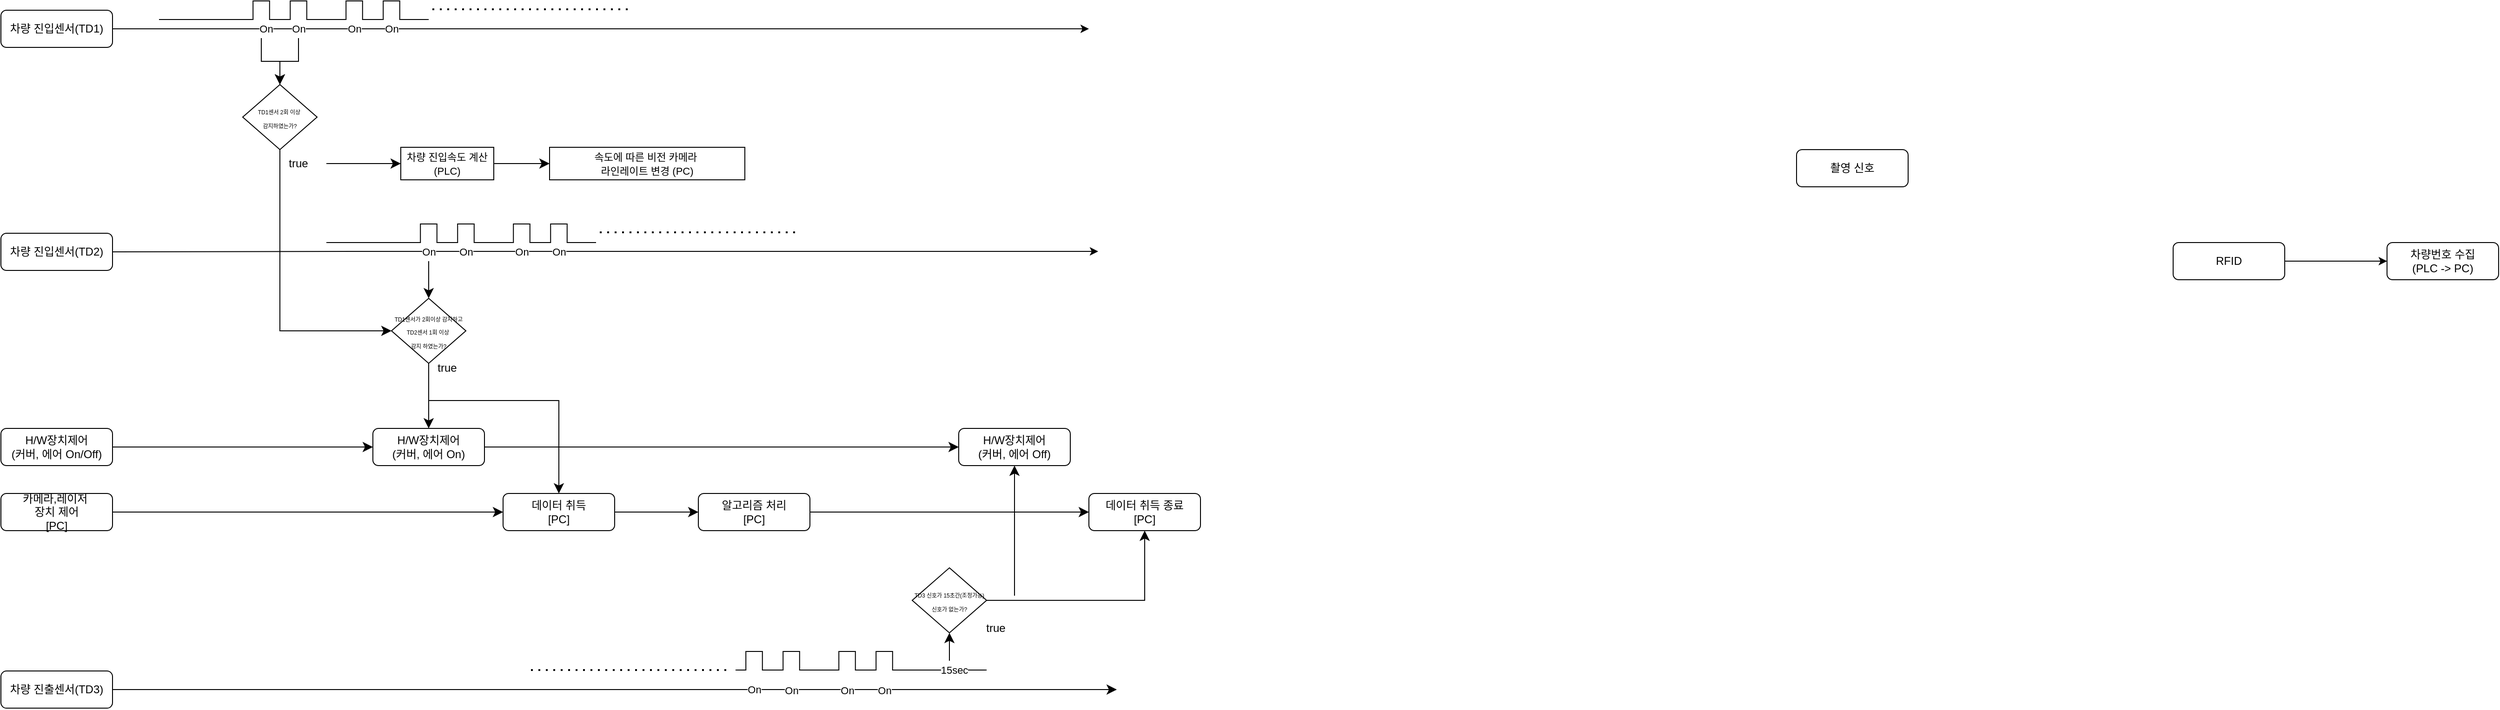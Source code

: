<mxfile version="24.1.0" type="github">
  <diagram id="C5RBs43oDa-KdzZeNtuy" name="Page-1">
    <mxGraphModel dx="3044" dy="1513" grid="1" gridSize="10" guides="1" tooltips="1" connect="1" arrows="1" fold="1" page="1" pageScale="1" pageWidth="1654" pageHeight="1169" math="0" shadow="0">
      <root>
        <mxCell id="WIyWlLk6GJQsqaUBKTNV-0" />
        <mxCell id="WIyWlLk6GJQsqaUBKTNV-1" parent="WIyWlLk6GJQsqaUBKTNV-0" />
        <mxCell id="d-SfqXELiStaK_II9taB-17" value="" style="endArrow=classic;html=1;rounded=0;exitX=1;exitY=0.5;exitDx=0;exitDy=0;" parent="WIyWlLk6GJQsqaUBKTNV-1" source="WIyWlLk6GJQsqaUBKTNV-3" edge="1">
          <mxGeometry relative="1" as="geometry">
            <mxPoint x="200" y="150" as="sourcePoint" />
            <mxPoint x="1220" y="160" as="targetPoint" />
            <Array as="points">
              <mxPoint x="420" y="160" />
            </Array>
          </mxGeometry>
        </mxCell>
        <mxCell id="d-SfqXELiStaK_II9taB-18" value="On" style="edgeLabel;resizable=0;html=1;;align=center;verticalAlign=middle;" parent="d-SfqXELiStaK_II9taB-17" connectable="0" vertex="1">
          <mxGeometry relative="1" as="geometry">
            <mxPoint x="-360" as="offset" />
          </mxGeometry>
        </mxCell>
        <mxCell id="od7EJ2l3Azk4Jus7VTNN-4" value="" style="pointerEvents=1;verticalLabelPosition=bottom;shadow=0;dashed=0;align=center;html=1;verticalAlign=top;shape=mxgraph.electrical.waveforms.pulse_1;" parent="WIyWlLk6GJQsqaUBKTNV-1" vertex="1">
          <mxGeometry x="310" y="130" width="40" height="20" as="geometry" />
        </mxCell>
        <mxCell id="od7EJ2l3Azk4Jus7VTNN-10" value="" style="pointerEvents=1;verticalLabelPosition=bottom;shadow=0;dashed=0;align=center;html=1;verticalAlign=top;shape=mxgraph.electrical.waveforms.pulse_1;" parent="WIyWlLk6GJQsqaUBKTNV-1" vertex="1">
          <mxGeometry x="350" y="130" width="40" height="20" as="geometry" />
        </mxCell>
        <mxCell id="od7EJ2l3Azk4Jus7VTNN-11" value="" style="pointerEvents=1;verticalLabelPosition=bottom;shadow=0;dashed=0;align=center;html=1;verticalAlign=top;shape=mxgraph.electrical.waveforms.pulse_1;" parent="WIyWlLk6GJQsqaUBKTNV-1" vertex="1">
          <mxGeometry x="410" y="130" width="40" height="20" as="geometry" />
        </mxCell>
        <mxCell id="od7EJ2l3Azk4Jus7VTNN-13" value="" style="endArrow=none;html=1;strokeWidth=1;rounded=0;" parent="WIyWlLk6GJQsqaUBKTNV-1" edge="1">
          <mxGeometry width="100" relative="1" as="geometry">
            <mxPoint x="390" y="150" as="sourcePoint" />
            <mxPoint x="410" y="150" as="targetPoint" />
          </mxGeometry>
        </mxCell>
        <mxCell id="od7EJ2l3Azk4Jus7VTNN-17" value="" style="pointerEvents=1;verticalLabelPosition=bottom;shadow=0;dashed=0;align=center;html=1;verticalAlign=top;shape=mxgraph.electrical.waveforms.pulse_1;" parent="WIyWlLk6GJQsqaUBKTNV-1" vertex="1">
          <mxGeometry x="450" y="130" width="40" height="20" as="geometry" />
        </mxCell>
        <mxCell id="od7EJ2l3Azk4Jus7VTNN-23" value="" style="endArrow=none;html=1;strokeWidth=1;rounded=0;" parent="WIyWlLk6GJQsqaUBKTNV-1" edge="1">
          <mxGeometry width="100" relative="1" as="geometry">
            <mxPoint x="490" y="150" as="sourcePoint" />
            <mxPoint x="510" y="150" as="targetPoint" />
          </mxGeometry>
        </mxCell>
        <mxCell id="od7EJ2l3Azk4Jus7VTNN-32" value="" style="endArrow=none;dashed=1;html=1;dashPattern=1 3;strokeWidth=2;rounded=0;" parent="WIyWlLk6GJQsqaUBKTNV-1" edge="1">
          <mxGeometry width="50" height="50" relative="1" as="geometry">
            <mxPoint x="514" y="139.05" as="sourcePoint" />
            <mxPoint x="724" y="139.05" as="targetPoint" />
          </mxGeometry>
        </mxCell>
        <mxCell id="od7EJ2l3Azk4Jus7VTNN-38" value="" style="endArrow=none;html=1;strokeWidth=1;rounded=0;" parent="WIyWlLk6GJQsqaUBKTNV-1" edge="1">
          <mxGeometry width="100" relative="1" as="geometry">
            <mxPoint x="220" y="150" as="sourcePoint" />
            <mxPoint x="310" y="150" as="targetPoint" />
          </mxGeometry>
        </mxCell>
        <mxCell id="od7EJ2l3Azk4Jus7VTNN-60" value="On" style="edgeLabel;resizable=0;html=1;;align=center;verticalAlign=middle;" parent="WIyWlLk6GJQsqaUBKTNV-1" connectable="0" vertex="1">
          <mxGeometry x="370.0" y="160" as="geometry" />
        </mxCell>
        <mxCell id="od7EJ2l3Azk4Jus7VTNN-70" value="" style="edgeStyle=elbowEdgeStyle;elbow=vertical;endArrow=classic;html=1;curved=0;rounded=0;endSize=8;startSize=8;entryX=0.5;entryY=0;entryDx=0;entryDy=0;" parent="WIyWlLk6GJQsqaUBKTNV-1" target="od7EJ2l3Azk4Jus7VTNN-61" edge="1">
          <mxGeometry width="50" height="50" relative="1" as="geometry">
            <mxPoint x="330" y="170" as="sourcePoint" />
            <mxPoint x="570" y="150" as="targetPoint" />
          </mxGeometry>
        </mxCell>
        <mxCell id="od7EJ2l3Azk4Jus7VTNN-75" value="" style="edgeStyle=elbowEdgeStyle;elbow=vertical;endArrow=classic;html=1;curved=0;rounded=0;endSize=8;startSize=8;entryX=0.5;entryY=0;entryDx=0;entryDy=0;" parent="WIyWlLk6GJQsqaUBKTNV-1" target="od7EJ2l3Azk4Jus7VTNN-61" edge="1">
          <mxGeometry width="50" height="50" relative="1" as="geometry">
            <mxPoint x="370" y="170" as="sourcePoint" />
            <mxPoint x="360" y="270" as="targetPoint" />
          </mxGeometry>
        </mxCell>
        <mxCell id="od7EJ2l3Azk4Jus7VTNN-61" value="&lt;font style=&quot;font-size: 6px;&quot;&gt;&lt;font style=&quot;&quot;&gt;TD1센서 2회 이상&lt;/font&gt;&lt;font style=&quot;&quot;&gt;&amp;nbsp;&lt;/font&gt;&lt;/font&gt;&lt;div&gt;&lt;font style=&quot;font-size: 6px;&quot;&gt;&lt;font style=&quot;&quot;&gt;감지하였는가?&lt;/font&gt;&lt;/font&gt;&lt;/div&gt;" style="rhombus;whiteSpace=wrap;html=1;" parent="WIyWlLk6GJQsqaUBKTNV-1" vertex="1">
          <mxGeometry x="310" y="220" width="80" height="70" as="geometry" />
        </mxCell>
        <mxCell id="od7EJ2l3Azk4Jus7VTNN-80" value="" style="edgeStyle=elbowEdgeStyle;elbow=horizontal;endArrow=classic;html=1;curved=0;rounded=0;endSize=8;startSize=8;entryX=0;entryY=0.5;entryDx=0;entryDy=0;exitX=0.5;exitY=1;exitDx=0;exitDy=0;" parent="WIyWlLk6GJQsqaUBKTNV-1" source="od7EJ2l3Azk4Jus7VTNN-61" target="od7EJ2l3Azk4Jus7VTNN-82" edge="1">
          <mxGeometry width="50" height="50" relative="1" as="geometry">
            <mxPoint x="520" y="280" as="sourcePoint" />
            <mxPoint x="470" y="390" as="targetPoint" />
            <Array as="points">
              <mxPoint x="350" y="320" />
            </Array>
          </mxGeometry>
        </mxCell>
        <mxCell id="aG1-ByMzvxCgiSfjzz7w-16" style="edgeStyle=none;curved=1;rounded=0;orthogonalLoop=1;jettySize=auto;html=1;entryX=0.5;entryY=0;entryDx=0;entryDy=0;fontSize=12;startSize=8;endSize=8;" edge="1" parent="WIyWlLk6GJQsqaUBKTNV-1" source="od7EJ2l3Azk4Jus7VTNN-82" target="d-SfqXELiStaK_II9taB-22">
          <mxGeometry relative="1" as="geometry" />
        </mxCell>
        <mxCell id="od7EJ2l3Azk4Jus7VTNN-82" value="&lt;font style=&quot;font-size: 6px;&quot;&gt;TD1센서가 2회이상 감지하고TD2센서 1회 이상&amp;nbsp;&lt;/font&gt;&lt;div&gt;&lt;font style=&quot;font-size: 6px;&quot;&gt;감지 하였는가?&lt;/font&gt;&lt;/div&gt;" style="rhombus;whiteSpace=wrap;html=1;" parent="WIyWlLk6GJQsqaUBKTNV-1" vertex="1">
          <mxGeometry x="470" y="450" width="80" height="70" as="geometry" />
        </mxCell>
        <mxCell id="od7EJ2l3Azk4Jus7VTNN-88" value="true" style="text;html=1;align=center;verticalAlign=middle;whiteSpace=wrap;rounded=0;" parent="WIyWlLk6GJQsqaUBKTNV-1" vertex="1">
          <mxGeometry x="340" y="290" width="60" height="30" as="geometry" />
        </mxCell>
        <mxCell id="aG1-ByMzvxCgiSfjzz7w-0" value="" style="endArrow=classic;html=1;rounded=0;fontSize=12;startSize=8;endSize=8;curved=1;exitX=1;exitY=0.5;exitDx=0;exitDy=0;entryX=0;entryY=0.5;entryDx=0;entryDy=0;" edge="1" parent="WIyWlLk6GJQsqaUBKTNV-1" source="od7EJ2l3Azk4Jus7VTNN-88" target="aG1-ByMzvxCgiSfjzz7w-1">
          <mxGeometry width="50" height="50" relative="1" as="geometry">
            <mxPoint x="410" y="320" as="sourcePoint" />
            <mxPoint x="490" y="305" as="targetPoint" />
          </mxGeometry>
        </mxCell>
        <mxCell id="aG1-ByMzvxCgiSfjzz7w-1" value="&lt;font style=&quot;font-size: 11px;&quot;&gt;차량 진입속도 계산&lt;br&gt;(PLC)&lt;/font&gt;" style="rounded=0;whiteSpace=wrap;html=1;" vertex="1" parent="WIyWlLk6GJQsqaUBKTNV-1">
          <mxGeometry x="480" y="287.5" width="100" height="35" as="geometry" />
        </mxCell>
        <mxCell id="aG1-ByMzvxCgiSfjzz7w-6" value="" style="endArrow=classic;html=1;rounded=0;fontSize=12;startSize=8;endSize=8;curved=1;exitX=1;exitY=0.5;exitDx=0;exitDy=0;entryX=0;entryY=0.5;entryDx=0;entryDy=0;" edge="1" parent="WIyWlLk6GJQsqaUBKTNV-1" source="aG1-ByMzvxCgiSfjzz7w-1" target="aG1-ByMzvxCgiSfjzz7w-7">
          <mxGeometry width="50" height="50" relative="1" as="geometry">
            <mxPoint x="410" y="315" as="sourcePoint" />
            <mxPoint x="630" y="305" as="targetPoint" />
          </mxGeometry>
        </mxCell>
        <mxCell id="aG1-ByMzvxCgiSfjzz7w-7" value="&lt;font style=&quot;font-size: 11px;&quot;&gt;속도에 따른 비전 카메라&amp;nbsp;&lt;/font&gt;&lt;div&gt;&lt;font style=&quot;font-size: 11px;&quot;&gt;라인레이트 변경 (PC)&lt;/font&gt;&lt;/div&gt;" style="rounded=0;whiteSpace=wrap;html=1;" vertex="1" parent="WIyWlLk6GJQsqaUBKTNV-1">
          <mxGeometry x="640" y="287.5" width="210" height="35" as="geometry" />
        </mxCell>
        <mxCell id="aG1-ByMzvxCgiSfjzz7w-38" value="" style="edgeStyle=none;curved=1;rounded=0;orthogonalLoop=1;jettySize=auto;html=1;fontSize=12;startSize=8;endSize=8;" edge="1" parent="WIyWlLk6GJQsqaUBKTNV-1" source="aG1-ByMzvxCgiSfjzz7w-30" target="aG1-ByMzvxCgiSfjzz7w-37">
          <mxGeometry relative="1" as="geometry" />
        </mxCell>
        <mxCell id="aG1-ByMzvxCgiSfjzz7w-30" value="데이터 취득&lt;br&gt;[PC]" style="rounded=1;whiteSpace=wrap;html=1;fontSize=12;glass=0;strokeWidth=1;shadow=0;" vertex="1" parent="WIyWlLk6GJQsqaUBKTNV-1">
          <mxGeometry x="590" y="660" width="120" height="40" as="geometry" />
        </mxCell>
        <mxCell id="aG1-ByMzvxCgiSfjzz7w-31" value="" style="edgeStyle=none;curved=1;rounded=0;orthogonalLoop=1;jettySize=auto;html=1;fontSize=12;startSize=8;endSize=8;" edge="1" parent="WIyWlLk6GJQsqaUBKTNV-1" source="aG1-ByMzvxCgiSfjzz7w-29" target="aG1-ByMzvxCgiSfjzz7w-30">
          <mxGeometry relative="1" as="geometry" />
        </mxCell>
        <mxCell id="d-SfqXELiStaK_II9taB-10" value="촬영 신호" style="rounded=1;whiteSpace=wrap;html=1;fontSize=12;glass=0;strokeWidth=1;shadow=0;" parent="WIyWlLk6GJQsqaUBKTNV-1" vertex="1">
          <mxGeometry x="1981" y="290" width="120" height="40" as="geometry" />
        </mxCell>
        <mxCell id="WIyWlLk6GJQsqaUBKTNV-3" value="차량 진입센서(TD1)" style="rounded=1;whiteSpace=wrap;html=1;fontSize=12;glass=0;strokeWidth=1;shadow=0;" parent="WIyWlLk6GJQsqaUBKTNV-1" vertex="1">
          <mxGeometry x="50" y="140" width="120" height="40" as="geometry" />
        </mxCell>
        <mxCell id="od7EJ2l3Azk4Jus7VTNN-0" value="차량 진입센서(TD2)" style="rounded=1;whiteSpace=wrap;html=1;fontSize=12;glass=0;strokeWidth=1;shadow=0;" parent="WIyWlLk6GJQsqaUBKTNV-1" vertex="1">
          <mxGeometry x="50" y="380" width="120" height="40" as="geometry" />
        </mxCell>
        <mxCell id="od7EJ2l3Azk4Jus7VTNN-36" value="" style="endArrow=classic;html=1;rounded=0;exitX=1;exitY=0.5;exitDx=0;exitDy=0;entryX=0;entryY=0.5;entryDx=0;entryDy=0;" parent="WIyWlLk6GJQsqaUBKTNV-1" edge="1">
          <mxGeometry relative="1" as="geometry">
            <mxPoint x="170" y="399.98" as="sourcePoint" />
            <mxPoint x="1230" y="399.5" as="targetPoint" />
            <Array as="points">
              <mxPoint x="430" y="399.5" />
            </Array>
          </mxGeometry>
        </mxCell>
        <mxCell id="od7EJ2l3Azk4Jus7VTNN-37" value="On" style="edgeLabel;resizable=0;html=1;;align=center;verticalAlign=middle;" parent="od7EJ2l3Azk4Jus7VTNN-36" connectable="0" vertex="1">
          <mxGeometry relative="1" as="geometry">
            <mxPoint x="-190" as="offset" />
          </mxGeometry>
        </mxCell>
        <mxCell id="od7EJ2l3Azk4Jus7VTNN-47" value="" style="pointerEvents=1;verticalLabelPosition=bottom;shadow=0;dashed=0;align=center;html=1;verticalAlign=top;shape=mxgraph.electrical.waveforms.pulse_1;" parent="WIyWlLk6GJQsqaUBKTNV-1" vertex="1">
          <mxGeometry x="490" y="370" width="40" height="20" as="geometry" />
        </mxCell>
        <mxCell id="od7EJ2l3Azk4Jus7VTNN-48" value="" style="pointerEvents=1;verticalLabelPosition=bottom;shadow=0;dashed=0;align=center;html=1;verticalAlign=top;shape=mxgraph.electrical.waveforms.pulse_1;" parent="WIyWlLk6GJQsqaUBKTNV-1" vertex="1">
          <mxGeometry x="530" y="370" width="40" height="20" as="geometry" />
        </mxCell>
        <mxCell id="od7EJ2l3Azk4Jus7VTNN-49" value="" style="pointerEvents=1;verticalLabelPosition=bottom;shadow=0;dashed=0;align=center;html=1;verticalAlign=top;shape=mxgraph.electrical.waveforms.pulse_1;" parent="WIyWlLk6GJQsqaUBKTNV-1" vertex="1">
          <mxGeometry x="590" y="370" width="40" height="20" as="geometry" />
        </mxCell>
        <mxCell id="od7EJ2l3Azk4Jus7VTNN-50" value="" style="endArrow=none;html=1;strokeWidth=1;rounded=0;" parent="WIyWlLk6GJQsqaUBKTNV-1" edge="1">
          <mxGeometry width="100" relative="1" as="geometry">
            <mxPoint x="570" y="390" as="sourcePoint" />
            <mxPoint x="590" y="390" as="targetPoint" />
          </mxGeometry>
        </mxCell>
        <mxCell id="od7EJ2l3Azk4Jus7VTNN-51" value="" style="pointerEvents=1;verticalLabelPosition=bottom;shadow=0;dashed=0;align=center;html=1;verticalAlign=top;shape=mxgraph.electrical.waveforms.pulse_1;" parent="WIyWlLk6GJQsqaUBKTNV-1" vertex="1">
          <mxGeometry x="630" y="370" width="40" height="20" as="geometry" />
        </mxCell>
        <mxCell id="od7EJ2l3Azk4Jus7VTNN-52" value="" style="endArrow=none;html=1;strokeWidth=1;rounded=0;" parent="WIyWlLk6GJQsqaUBKTNV-1" edge="1">
          <mxGeometry width="100" relative="1" as="geometry">
            <mxPoint x="670" y="390" as="sourcePoint" />
            <mxPoint x="690" y="390" as="targetPoint" />
          </mxGeometry>
        </mxCell>
        <mxCell id="od7EJ2l3Azk4Jus7VTNN-53" value="" style="endArrow=none;dashed=1;html=1;dashPattern=1 3;strokeWidth=2;rounded=0;" parent="WIyWlLk6GJQsqaUBKTNV-1" edge="1">
          <mxGeometry width="50" height="50" relative="1" as="geometry">
            <mxPoint x="694" y="379.05" as="sourcePoint" />
            <mxPoint x="904" y="379.05" as="targetPoint" />
          </mxGeometry>
        </mxCell>
        <mxCell id="aG1-ByMzvxCgiSfjzz7w-8" value="" style="endArrow=none;html=1;strokeWidth=1;rounded=0;" edge="1" parent="WIyWlLk6GJQsqaUBKTNV-1">
          <mxGeometry width="100" relative="1" as="geometry">
            <mxPoint x="400" y="390" as="sourcePoint" />
            <mxPoint x="490" y="390" as="targetPoint" />
          </mxGeometry>
        </mxCell>
        <mxCell id="aG1-ByMzvxCgiSfjzz7w-32" style="edgeStyle=none;curved=1;rounded=0;orthogonalLoop=1;jettySize=auto;html=1;exitX=0.5;exitY=0;exitDx=0;exitDy=0;fontSize=12;startSize=8;endSize=8;" edge="1" parent="WIyWlLk6GJQsqaUBKTNV-1" source="od7EJ2l3Azk4Jus7VTNN-82" target="od7EJ2l3Azk4Jus7VTNN-82">
          <mxGeometry relative="1" as="geometry" />
        </mxCell>
        <mxCell id="aG1-ByMzvxCgiSfjzz7w-69" style="edgeStyle=none;curved=1;rounded=0;orthogonalLoop=1;jettySize=auto;html=1;fontSize=12;startSize=8;endSize=8;entryX=0;entryY=0.5;entryDx=0;entryDy=0;" edge="1" parent="WIyWlLk6GJQsqaUBKTNV-1" source="d-SfqXELiStaK_II9taB-22" target="aG1-ByMzvxCgiSfjzz7w-73">
          <mxGeometry relative="1" as="geometry">
            <mxPoint x="1000" y="610" as="targetPoint" />
          </mxGeometry>
        </mxCell>
        <mxCell id="d-SfqXELiStaK_II9taB-22" value="H/W장치제어&lt;br&gt;(커버, 에어 On)" style="rounded=1;whiteSpace=wrap;html=1;fontSize=12;glass=0;strokeWidth=1;shadow=0;" parent="WIyWlLk6GJQsqaUBKTNV-1" vertex="1">
          <mxGeometry x="450" y="590" width="120" height="40" as="geometry" />
        </mxCell>
        <mxCell id="aG1-ByMzvxCgiSfjzz7w-27" style="edgeStyle=none;curved=1;rounded=0;orthogonalLoop=1;jettySize=auto;html=1;entryX=0;entryY=0.5;entryDx=0;entryDy=0;fontSize=12;startSize=8;endSize=8;" edge="1" parent="WIyWlLk6GJQsqaUBKTNV-1" source="WIyWlLk6GJQsqaUBKTNV-11" target="d-SfqXELiStaK_II9taB-22">
          <mxGeometry relative="1" as="geometry" />
        </mxCell>
        <mxCell id="WIyWlLk6GJQsqaUBKTNV-11" value="H/W장치제어&lt;br&gt;(커버, 에어 On/Off)" style="rounded=1;whiteSpace=wrap;html=1;fontSize=12;glass=0;strokeWidth=1;shadow=0;" parent="WIyWlLk6GJQsqaUBKTNV-1" vertex="1">
          <mxGeometry x="50" y="590" width="120" height="40" as="geometry" />
        </mxCell>
        <mxCell id="aG1-ByMzvxCgiSfjzz7w-28" value="true" style="text;html=1;align=center;verticalAlign=middle;whiteSpace=wrap;rounded=0;" vertex="1" parent="WIyWlLk6GJQsqaUBKTNV-1">
          <mxGeometry x="500" y="510" width="60" height="30" as="geometry" />
        </mxCell>
        <mxCell id="aG1-ByMzvxCgiSfjzz7w-29" value="카메라,레이저&amp;nbsp;&lt;div&gt;장치 제어&lt;br&gt;[PC]&lt;/div&gt;" style="rounded=1;whiteSpace=wrap;html=1;fontSize=12;glass=0;strokeWidth=1;shadow=0;" vertex="1" parent="WIyWlLk6GJQsqaUBKTNV-1">
          <mxGeometry x="50" y="660" width="120" height="40" as="geometry" />
        </mxCell>
        <mxCell id="d-SfqXELiStaK_II9taB-16" value="" style="edgeStyle=orthogonalEdgeStyle;rounded=0;orthogonalLoop=1;jettySize=auto;html=1;exitX=1;exitY=0.5;exitDx=0;exitDy=0;" parent="WIyWlLk6GJQsqaUBKTNV-1" source="d-SfqXELiStaK_II9taB-5" target="d-SfqXELiStaK_II9taB-15" edge="1">
          <mxGeometry relative="1" as="geometry" />
        </mxCell>
        <mxCell id="d-SfqXELiStaK_II9taB-5" value="RFID" style="rounded=1;whiteSpace=wrap;html=1;fontSize=12;glass=0;strokeWidth=1;shadow=0;" parent="WIyWlLk6GJQsqaUBKTNV-1" vertex="1">
          <mxGeometry x="2386" y="390" width="120" height="40" as="geometry" />
        </mxCell>
        <mxCell id="d-SfqXELiStaK_II9taB-15" value="차량번호 수집&lt;br&gt;(PLC -&amp;gt; PC)" style="rounded=1;whiteSpace=wrap;html=1;fontSize=12;glass=0;strokeWidth=1;shadow=0;" parent="WIyWlLk6GJQsqaUBKTNV-1" vertex="1">
          <mxGeometry x="2616" y="390" width="120" height="40" as="geometry" />
        </mxCell>
        <mxCell id="aG1-ByMzvxCgiSfjzz7w-35" style="edgeStyle=none;curved=1;rounded=0;orthogonalLoop=1;jettySize=auto;html=1;entryX=0.5;entryY=0;entryDx=0;entryDy=0;fontSize=12;startSize=8;endSize=8;" edge="1" parent="WIyWlLk6GJQsqaUBKTNV-1" target="od7EJ2l3Azk4Jus7VTNN-82">
          <mxGeometry relative="1" as="geometry">
            <mxPoint x="510" y="410" as="sourcePoint" />
            <mxPoint x="560" y="595" as="targetPoint" />
          </mxGeometry>
        </mxCell>
        <mxCell id="aG1-ByMzvxCgiSfjzz7w-36" value="" style="edgeStyle=segmentEdgeStyle;endArrow=classic;html=1;curved=0;rounded=0;endSize=8;startSize=8;fontSize=12;entryX=0.5;entryY=0;entryDx=0;entryDy=0;" edge="1" parent="WIyWlLk6GJQsqaUBKTNV-1" target="aG1-ByMzvxCgiSfjzz7w-30">
          <mxGeometry width="50" height="50" relative="1" as="geometry">
            <mxPoint x="510" y="560" as="sourcePoint" />
            <mxPoint x="470" y="450" as="targetPoint" />
          </mxGeometry>
        </mxCell>
        <mxCell id="aG1-ByMzvxCgiSfjzz7w-39" style="edgeStyle=none;curved=1;rounded=0;orthogonalLoop=1;jettySize=auto;html=1;fontSize=12;startSize=8;endSize=8;entryX=0;entryY=0.5;entryDx=0;entryDy=0;" edge="1" parent="WIyWlLk6GJQsqaUBKTNV-1" source="aG1-ByMzvxCgiSfjzz7w-37" target="aG1-ByMzvxCgiSfjzz7w-68">
          <mxGeometry relative="1" as="geometry">
            <mxPoint x="1230" y="680" as="targetPoint" />
          </mxGeometry>
        </mxCell>
        <mxCell id="aG1-ByMzvxCgiSfjzz7w-37" value="알고리즘 처리&lt;br&gt;[PC]" style="rounded=1;whiteSpace=wrap;html=1;fontSize=12;glass=0;strokeWidth=1;shadow=0;" vertex="1" parent="WIyWlLk6GJQsqaUBKTNV-1">
          <mxGeometry x="800" y="660" width="120" height="40" as="geometry" />
        </mxCell>
        <mxCell id="aG1-ByMzvxCgiSfjzz7w-50" style="edgeStyle=none;curved=1;rounded=0;orthogonalLoop=1;jettySize=auto;html=1;fontSize=12;startSize=8;endSize=8;" edge="1" parent="WIyWlLk6GJQsqaUBKTNV-1" source="aG1-ByMzvxCgiSfjzz7w-40">
          <mxGeometry relative="1" as="geometry">
            <mxPoint x="1250" y="871.05" as="targetPoint" />
          </mxGeometry>
        </mxCell>
        <mxCell id="aG1-ByMzvxCgiSfjzz7w-40" value="차량 진출센서(TD3)" style="rounded=1;whiteSpace=wrap;html=1;fontSize=12;glass=0;strokeWidth=1;shadow=0;" vertex="1" parent="WIyWlLk6GJQsqaUBKTNV-1">
          <mxGeometry x="50" y="851.05" width="120" height="40" as="geometry" />
        </mxCell>
        <mxCell id="aG1-ByMzvxCgiSfjzz7w-41" value="" style="pointerEvents=1;verticalLabelPosition=bottom;shadow=0;dashed=0;align=center;html=1;verticalAlign=top;shape=mxgraph.electrical.waveforms.pulse_1;" vertex="1" parent="WIyWlLk6GJQsqaUBKTNV-1">
          <mxGeometry x="840" y="830" width="40" height="20" as="geometry" />
        </mxCell>
        <mxCell id="aG1-ByMzvxCgiSfjzz7w-42" value="" style="pointerEvents=1;verticalLabelPosition=bottom;shadow=0;dashed=0;align=center;html=1;verticalAlign=top;shape=mxgraph.electrical.waveforms.pulse_1;" vertex="1" parent="WIyWlLk6GJQsqaUBKTNV-1">
          <mxGeometry x="940" y="830" width="40" height="20" as="geometry" />
        </mxCell>
        <mxCell id="aG1-ByMzvxCgiSfjzz7w-43" value="" style="endArrow=none;html=1;strokeWidth=1;rounded=0;" edge="1" parent="WIyWlLk6GJQsqaUBKTNV-1">
          <mxGeometry width="100" relative="1" as="geometry">
            <mxPoint x="920" y="850" as="sourcePoint" />
            <mxPoint x="940" y="850" as="targetPoint" />
          </mxGeometry>
        </mxCell>
        <mxCell id="aG1-ByMzvxCgiSfjzz7w-44" value="" style="pointerEvents=1;verticalLabelPosition=bottom;shadow=0;dashed=0;align=center;html=1;verticalAlign=top;shape=mxgraph.electrical.waveforms.pulse_1;" vertex="1" parent="WIyWlLk6GJQsqaUBKTNV-1">
          <mxGeometry x="980" y="830" width="40" height="20" as="geometry" />
        </mxCell>
        <mxCell id="aG1-ByMzvxCgiSfjzz7w-45" value="" style="pointerEvents=1;verticalLabelPosition=bottom;shadow=0;dashed=0;align=center;html=1;verticalAlign=top;shape=mxgraph.electrical.waveforms.pulse_1;" vertex="1" parent="WIyWlLk6GJQsqaUBKTNV-1">
          <mxGeometry x="880" y="830" width="40" height="20" as="geometry" />
        </mxCell>
        <mxCell id="aG1-ByMzvxCgiSfjzz7w-46" value="" style="endArrow=none;dashed=1;html=1;dashPattern=1 3;strokeWidth=2;rounded=0;" edge="1" parent="WIyWlLk6GJQsqaUBKTNV-1">
          <mxGeometry width="50" height="50" relative="1" as="geometry">
            <mxPoint x="620" y="850" as="sourcePoint" />
            <mxPoint x="830" y="850" as="targetPoint" />
          </mxGeometry>
        </mxCell>
        <mxCell id="aG1-ByMzvxCgiSfjzz7w-47" value="" style="endArrow=none;html=1;strokeWidth=1;rounded=0;" edge="1" parent="WIyWlLk6GJQsqaUBKTNV-1">
          <mxGeometry width="100" relative="1" as="geometry">
            <mxPoint x="1020" y="850" as="sourcePoint" />
            <mxPoint x="1110" y="850" as="targetPoint" />
          </mxGeometry>
        </mxCell>
        <mxCell id="aG1-ByMzvxCgiSfjzz7w-52" value="On" style="edgeLabel;resizable=0;html=1;;align=center;verticalAlign=middle;" connectable="0" vertex="1" parent="WIyWlLk6GJQsqaUBKTNV-1">
          <mxGeometry x="550.0" y="400" as="geometry" />
        </mxCell>
        <mxCell id="aG1-ByMzvxCgiSfjzz7w-53" value="On" style="edgeLabel;resizable=0;html=1;;align=center;verticalAlign=middle;" connectable="0" vertex="1" parent="WIyWlLk6GJQsqaUBKTNV-1">
          <mxGeometry x="610.0" y="400" as="geometry" />
        </mxCell>
        <mxCell id="aG1-ByMzvxCgiSfjzz7w-54" value="On" style="edgeLabel;resizable=0;html=1;;align=center;verticalAlign=middle;" connectable="0" vertex="1" parent="WIyWlLk6GJQsqaUBKTNV-1">
          <mxGeometry x="650.0" y="400" as="geometry" />
        </mxCell>
        <mxCell id="aG1-ByMzvxCgiSfjzz7w-55" value="On" style="edgeLabel;resizable=0;html=1;;align=center;verticalAlign=middle;" connectable="0" vertex="1" parent="WIyWlLk6GJQsqaUBKTNV-1">
          <mxGeometry x="430.0" y="160" as="geometry" />
        </mxCell>
        <mxCell id="aG1-ByMzvxCgiSfjzz7w-56" value="On" style="edgeLabel;resizable=0;html=1;;align=center;verticalAlign=middle;" connectable="0" vertex="1" parent="WIyWlLk6GJQsqaUBKTNV-1">
          <mxGeometry x="470.0" y="160" as="geometry" />
        </mxCell>
        <mxCell id="aG1-ByMzvxCgiSfjzz7w-57" value="On" style="edgeLabel;resizable=0;html=1;;align=center;verticalAlign=middle;" connectable="0" vertex="1" parent="WIyWlLk6GJQsqaUBKTNV-1">
          <mxGeometry x="860.0" y="871.05" as="geometry" />
        </mxCell>
        <mxCell id="aG1-ByMzvxCgiSfjzz7w-58" value="On" style="edgeLabel;resizable=0;html=1;;align=center;verticalAlign=middle;" connectable="0" vertex="1" parent="WIyWlLk6GJQsqaUBKTNV-1">
          <mxGeometry x="900.0" y="871.55" as="geometry" />
        </mxCell>
        <mxCell id="aG1-ByMzvxCgiSfjzz7w-59" value="On" style="edgeLabel;resizable=0;html=1;;align=center;verticalAlign=middle;" connectable="0" vertex="1" parent="WIyWlLk6GJQsqaUBKTNV-1">
          <mxGeometry x="960.0" y="871.55" as="geometry" />
        </mxCell>
        <mxCell id="aG1-ByMzvxCgiSfjzz7w-60" value="On" style="edgeLabel;resizable=0;html=1;;align=center;verticalAlign=middle;" connectable="0" vertex="1" parent="WIyWlLk6GJQsqaUBKTNV-1">
          <mxGeometry x="1000.0" y="871.55" as="geometry" />
        </mxCell>
        <mxCell id="aG1-ByMzvxCgiSfjzz7w-61" style="edgeStyle=none;curved=1;rounded=0;orthogonalLoop=1;jettySize=auto;html=1;entryX=0.5;entryY=1;entryDx=0;entryDy=0;fontSize=12;startSize=8;endSize=8;" edge="1" parent="WIyWlLk6GJQsqaUBKTNV-1" target="aG1-ByMzvxCgiSfjzz7w-64">
          <mxGeometry relative="1" as="geometry">
            <mxPoint x="1070" y="840" as="sourcePoint" />
            <mxPoint x="1080" y="880" as="targetPoint" />
          </mxGeometry>
        </mxCell>
        <mxCell id="aG1-ByMzvxCgiSfjzz7w-62" value="15sec" style="edgeLabel;resizable=0;html=1;;align=center;verticalAlign=middle;" connectable="0" vertex="1" parent="WIyWlLk6GJQsqaUBKTNV-1">
          <mxGeometry x="1070.0" y="851.05" as="geometry">
            <mxPoint x="5" y="-1" as="offset" />
          </mxGeometry>
        </mxCell>
        <mxCell id="aG1-ByMzvxCgiSfjzz7w-64" value="&lt;span style=&quot;font-size: 6px;&quot;&gt;TD3 신호가 15초간(조정가능) 신호가 없는가?&lt;/span&gt;" style="rhombus;whiteSpace=wrap;html=1;" vertex="1" parent="WIyWlLk6GJQsqaUBKTNV-1">
          <mxGeometry x="1030" y="740" width="80" height="70" as="geometry" />
        </mxCell>
        <mxCell id="aG1-ByMzvxCgiSfjzz7w-65" value="true" style="text;html=1;align=center;verticalAlign=middle;whiteSpace=wrap;rounded=0;" vertex="1" parent="WIyWlLk6GJQsqaUBKTNV-1">
          <mxGeometry x="1090" y="790" width="60" height="30" as="geometry" />
        </mxCell>
        <mxCell id="aG1-ByMzvxCgiSfjzz7w-68" value="데이터 취득 종료&lt;br&gt;[PC]" style="rounded=1;whiteSpace=wrap;html=1;fontSize=12;glass=0;strokeWidth=1;shadow=0;" vertex="1" parent="WIyWlLk6GJQsqaUBKTNV-1">
          <mxGeometry x="1220" y="660" width="120" height="40" as="geometry" />
        </mxCell>
        <mxCell id="aG1-ByMzvxCgiSfjzz7w-73" value="H/W장치제어&lt;br&gt;(커버, 에어 Off)" style="rounded=1;whiteSpace=wrap;html=1;fontSize=12;glass=0;strokeWidth=1;shadow=0;" vertex="1" parent="WIyWlLk6GJQsqaUBKTNV-1">
          <mxGeometry x="1080" y="590" width="120" height="40" as="geometry" />
        </mxCell>
        <mxCell id="aG1-ByMzvxCgiSfjzz7w-74" value="" style="endArrow=classic;html=1;rounded=0;fontSize=12;startSize=8;endSize=8;curved=1;entryX=0.5;entryY=1;entryDx=0;entryDy=0;" edge="1" parent="WIyWlLk6GJQsqaUBKTNV-1" target="aG1-ByMzvxCgiSfjzz7w-73">
          <mxGeometry width="50" height="50" relative="1" as="geometry">
            <mxPoint x="1140" y="770" as="sourcePoint" />
            <mxPoint x="1080" y="630" as="targetPoint" />
          </mxGeometry>
        </mxCell>
        <mxCell id="aG1-ByMzvxCgiSfjzz7w-76" value="" style="edgeStyle=segmentEdgeStyle;endArrow=classic;html=1;curved=0;rounded=0;endSize=8;startSize=8;fontSize=12;exitX=1;exitY=0.5;exitDx=0;exitDy=0;entryX=0.5;entryY=1;entryDx=0;entryDy=0;" edge="1" parent="WIyWlLk6GJQsqaUBKTNV-1" source="aG1-ByMzvxCgiSfjzz7w-64" target="aG1-ByMzvxCgiSfjzz7w-68">
          <mxGeometry width="50" height="50" relative="1" as="geometry">
            <mxPoint x="1060" y="750" as="sourcePoint" />
            <mxPoint x="1110" y="700" as="targetPoint" />
          </mxGeometry>
        </mxCell>
      </root>
    </mxGraphModel>
  </diagram>
</mxfile>
